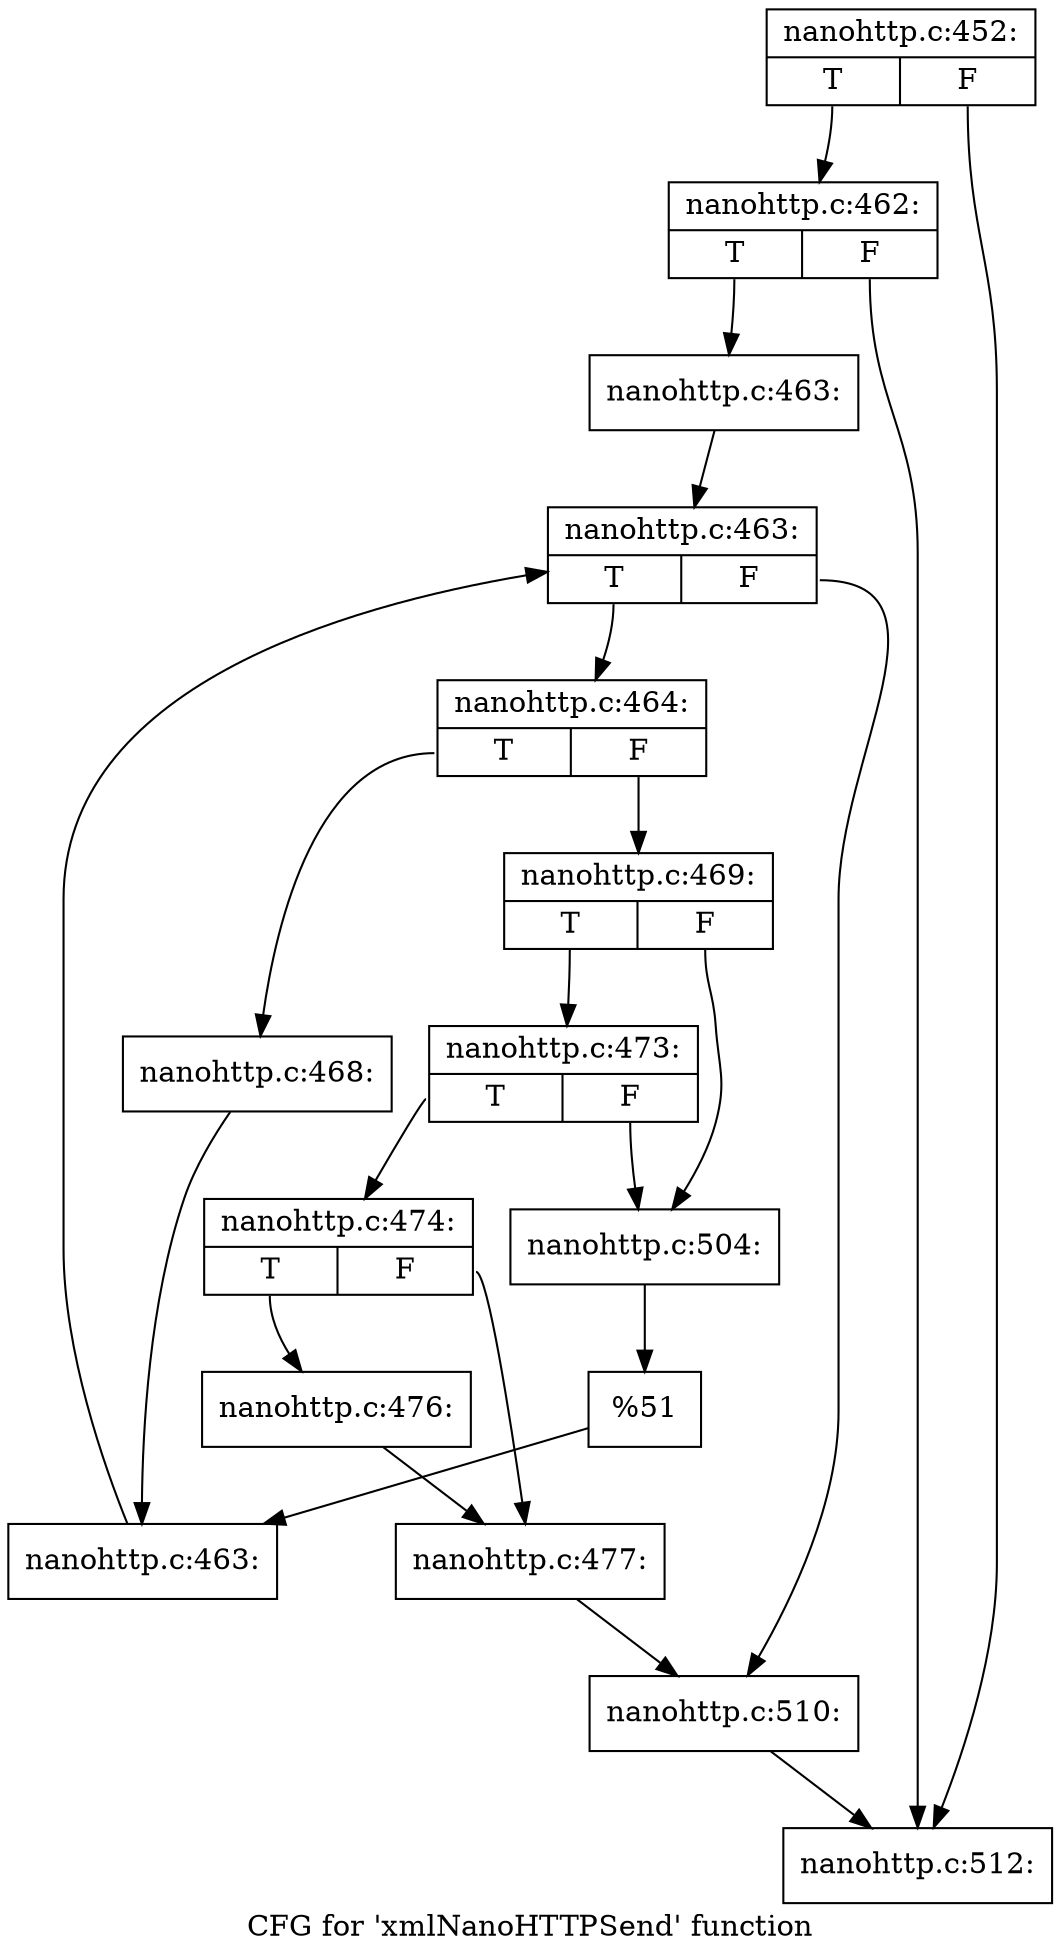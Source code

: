 digraph "CFG for 'xmlNanoHTTPSend' function" {
	label="CFG for 'xmlNanoHTTPSend' function";

	Node0x449ccc0 [shape=record,label="{nanohttp.c:452:|{<s0>T|<s1>F}}"];
	Node0x449ccc0:s0 -> Node0x449ef80;
	Node0x449ccc0:s1 -> Node0x449ef30;
	Node0x449ef80 [shape=record,label="{nanohttp.c:462:|{<s0>T|<s1>F}}"];
	Node0x449ef80:s0 -> Node0x449eee0;
	Node0x449ef80:s1 -> Node0x449ef30;
	Node0x449eee0 [shape=record,label="{nanohttp.c:463:}"];
	Node0x449eee0 -> Node0x449f6b0;
	Node0x449f6b0 [shape=record,label="{nanohttp.c:463:|{<s0>T|<s1>F}}"];
	Node0x449f6b0:s0 -> Node0x449fa70;
	Node0x449f6b0:s1 -> Node0x449f870;
	Node0x449fa70 [shape=record,label="{nanohttp.c:464:|{<s0>T|<s1>F}}"];
	Node0x449fa70:s0 -> Node0x44a0770;
	Node0x449fa70:s1 -> Node0x44a0f70;
	Node0x44a0770 [shape=record,label="{nanohttp.c:468:}"];
	Node0x44a0770 -> Node0x44a0aa0;
	Node0x44a0f70 [shape=record,label="{nanohttp.c:469:|{<s0>T|<s1>F}}"];
	Node0x44a0f70:s0 -> Node0x44a14a0;
	Node0x44a0f70:s1 -> Node0x44a1450;
	Node0x44a14a0 [shape=record,label="{nanohttp.c:473:|{<s0>T|<s1>F}}"];
	Node0x44a14a0:s0 -> Node0x44a13b0;
	Node0x44a14a0:s1 -> Node0x44a1450;
	Node0x44a13b0 [shape=record,label="{nanohttp.c:474:|{<s0>T|<s1>F}}"];
	Node0x44a13b0:s0 -> Node0x44a1d40;
	Node0x44a13b0:s1 -> Node0x44a1d90;
	Node0x44a1d40 [shape=record,label="{nanohttp.c:476:}"];
	Node0x44a1d40 -> Node0x44a1d90;
	Node0x44a1d90 [shape=record,label="{nanohttp.c:477:}"];
	Node0x44a1d90 -> Node0x449f870;
	Node0x44a1450 [shape=record,label="{nanohttp.c:504:}"];
	Node0x44a1450 -> Node0x44a1400;
	Node0x44a1400 [shape=record,label="{%51}"];
	Node0x44a1400 -> Node0x44a0aa0;
	Node0x44a0aa0 [shape=record,label="{nanohttp.c:463:}"];
	Node0x44a0aa0 -> Node0x449f6b0;
	Node0x449f870 [shape=record,label="{nanohttp.c:510:}"];
	Node0x449f870 -> Node0x449ef30;
	Node0x449ef30 [shape=record,label="{nanohttp.c:512:}"];
}
